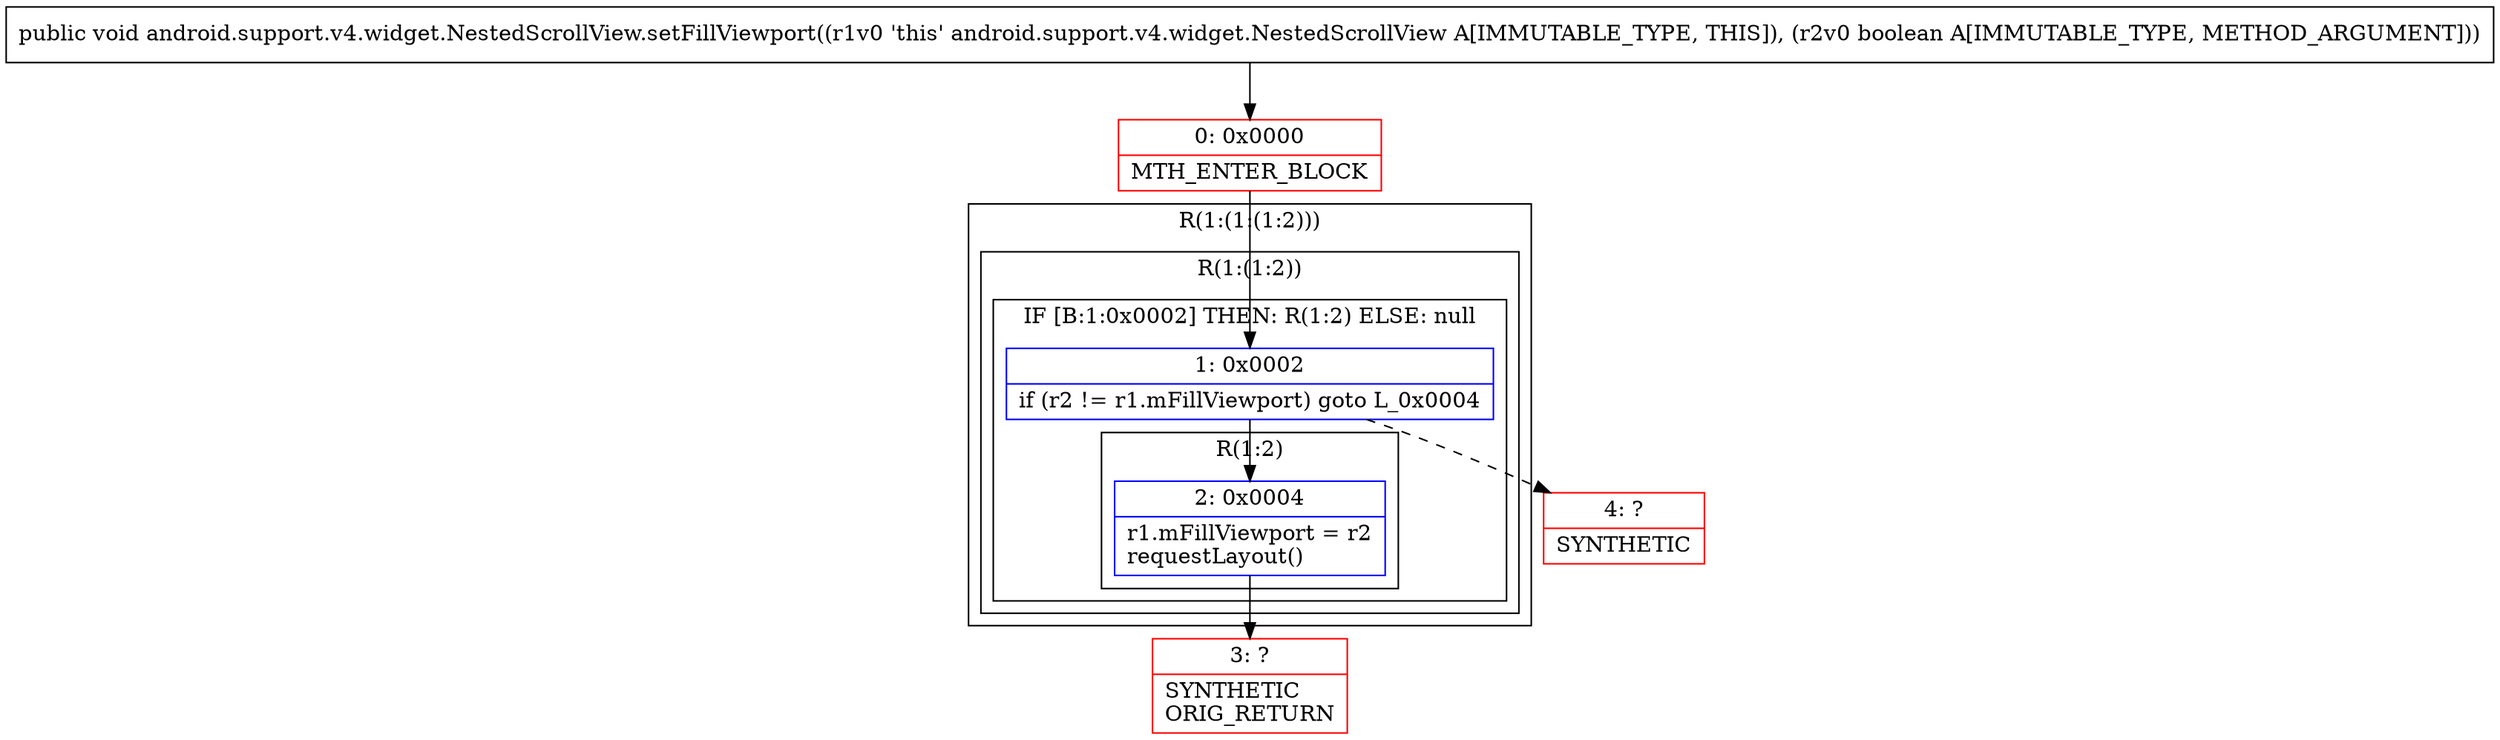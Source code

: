 digraph "CFG forandroid.support.v4.widget.NestedScrollView.setFillViewport(Z)V" {
subgraph cluster_Region_728683537 {
label = "R(1:(1:(1:2)))";
node [shape=record,color=blue];
subgraph cluster_Region_1252888118 {
label = "R(1:(1:2))";
node [shape=record,color=blue];
subgraph cluster_IfRegion_1768414601 {
label = "IF [B:1:0x0002] THEN: R(1:2) ELSE: null";
node [shape=record,color=blue];
Node_1 [shape=record,label="{1\:\ 0x0002|if (r2 != r1.mFillViewport) goto L_0x0004\l}"];
subgraph cluster_Region_139676620 {
label = "R(1:2)";
node [shape=record,color=blue];
Node_2 [shape=record,label="{2\:\ 0x0004|r1.mFillViewport = r2\lrequestLayout()\l}"];
}
}
}
}
Node_0 [shape=record,color=red,label="{0\:\ 0x0000|MTH_ENTER_BLOCK\l}"];
Node_3 [shape=record,color=red,label="{3\:\ ?|SYNTHETIC\lORIG_RETURN\l}"];
Node_4 [shape=record,color=red,label="{4\:\ ?|SYNTHETIC\l}"];
MethodNode[shape=record,label="{public void android.support.v4.widget.NestedScrollView.setFillViewport((r1v0 'this' android.support.v4.widget.NestedScrollView A[IMMUTABLE_TYPE, THIS]), (r2v0 boolean A[IMMUTABLE_TYPE, METHOD_ARGUMENT])) }"];
MethodNode -> Node_0;
Node_1 -> Node_2;
Node_1 -> Node_4[style=dashed];
Node_2 -> Node_3;
Node_0 -> Node_1;
}

